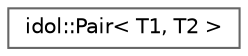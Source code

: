 digraph "Graphical Class Hierarchy"
{
 // LATEX_PDF_SIZE
  bgcolor="transparent";
  edge [fontname=Helvetica,fontsize=10,labelfontname=Helvetica,labelfontsize=10];
  node [fontname=Helvetica,fontsize=10,shape=box,height=0.2,width=0.4];
  rankdir="LR";
  Node0 [id="Node000000",label="idol::Pair\< T1, T2 \>",height=0.2,width=0.4,color="grey40", fillcolor="white", style="filled",URL="$structidol_1_1Pair.html",tooltip=" "];
}
